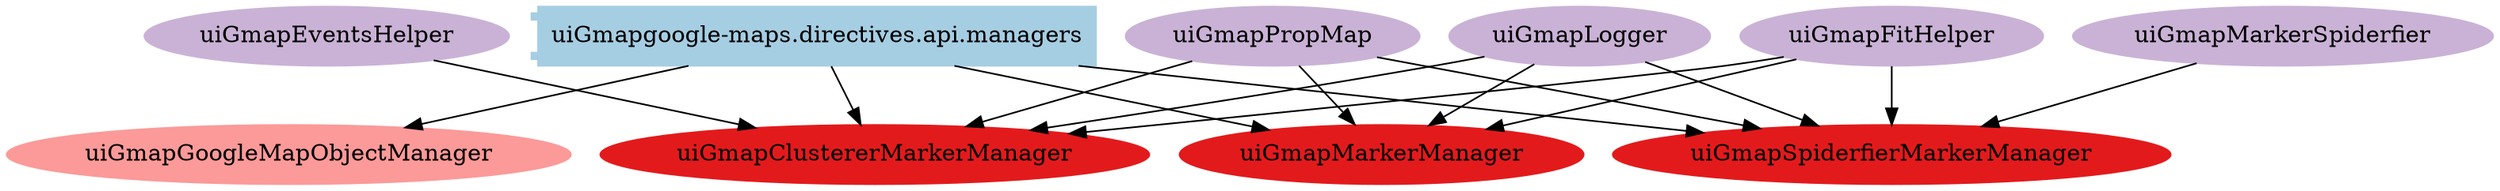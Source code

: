 digraph dependencies {
  node[shape="component",style="filled",colorscheme=paired12]


    node[shape="component"]
    "uiGmapgoogle-maps.directives.api.managers"[label="uiGmapgoogle-maps.directives.api.managers", color=1]

    


    node[shape="ellipse"]
    


    

    
      "uiGmapGoogleMapObjectManager"[label="uiGmapGoogleMapObjectManager", color=5]
      "uiGmapgoogle-maps.directives.api.managers" -> "uiGmapGoogleMapObjectManager"
    

    
      "uiGmapClustererMarkerManager"[label="uiGmapClustererMarkerManager", color=6]
      "uiGmapgoogle-maps.directives.api.managers" -> "uiGmapClustererMarkerManager"
    
      "uiGmapMarkerManager"[label="uiGmapMarkerManager", color=6]
      "uiGmapgoogle-maps.directives.api.managers" -> "uiGmapMarkerManager"
    
      "uiGmapSpiderfierMarkerManager"[label="uiGmapSpiderfierMarkerManager", color=6]
      "uiGmapgoogle-maps.directives.api.managers" -> "uiGmapSpiderfierMarkerManager"
    

    node[shape="cds"]
    

    









    node[shape="ellipse",style="filled", color=9]
    

    


    

    
      
    

    
      
        "uiGmapLogger"[label="uiGmapLogger"]
        "uiGmapLogger" -> "uiGmapClustererMarkerManager"
      
        "uiGmapFitHelper"[label="uiGmapFitHelper"]
        "uiGmapFitHelper" -> "uiGmapClustererMarkerManager"
      
        "uiGmapPropMap"[label="uiGmapPropMap"]
        "uiGmapPropMap" -> "uiGmapClustererMarkerManager"
      
        "uiGmapEventsHelper"[label="uiGmapEventsHelper"]
        "uiGmapEventsHelper" -> "uiGmapClustererMarkerManager"
      
    
      
        "uiGmapLogger"[label="uiGmapLogger"]
        "uiGmapLogger" -> "uiGmapMarkerManager"
      
        "uiGmapFitHelper"[label="uiGmapFitHelper"]
        "uiGmapFitHelper" -> "uiGmapMarkerManager"
      
        "uiGmapPropMap"[label="uiGmapPropMap"]
        "uiGmapPropMap" -> "uiGmapMarkerManager"
      
    
      
        "uiGmapLogger"[label="uiGmapLogger"]
        "uiGmapLogger" -> "uiGmapSpiderfierMarkerManager"
      
        "uiGmapFitHelper"[label="uiGmapFitHelper"]
        "uiGmapFitHelper" -> "uiGmapSpiderfierMarkerManager"
      
        "uiGmapPropMap"[label="uiGmapPropMap"]
        "uiGmapPropMap" -> "uiGmapSpiderfierMarkerManager"
      
        "uiGmapMarkerSpiderfier"[label="uiGmapMarkerSpiderfier"]
        "uiGmapMarkerSpiderfier" -> "uiGmapSpiderfierMarkerManager"
      
    

    


}
